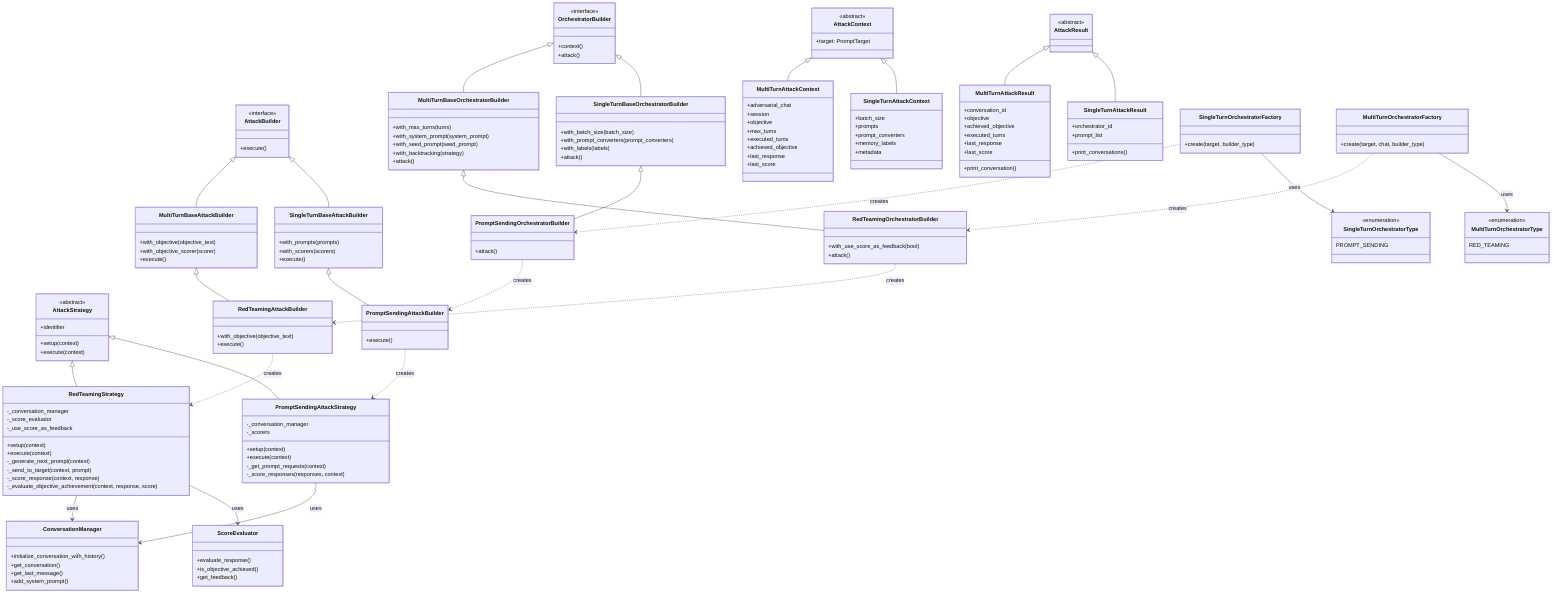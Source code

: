 classDiagram
    %% Base Abstract Classes
    class AttackContext {
        <<abstract>>
        +target: PromptTarget
    }
    
    class AttackResult {
        <<abstract>>
    }
    
    class OrchestratorBuilder {
        <<interface>>
        +context()
        +attack()
    }
    
    class AttackBuilder {
        <<interface>>
        +execute()
    }
    
    class AttackStrategy {
        <<abstract>>
        +identifier
        +setup(context)
        +execute(context)
    }
    
    %% Base Implementation Classes
    class MultiTurnBaseOrchestratorBuilder {
        +with_max_turns(turns)
        +with_system_prompt(system_prompt)
        +with_seed_prompt(seed_prompt)
        +with_backtracking(strategy)
        +attack()
    }
    
    class MultiTurnBaseAttackBuilder {
        +with_objective(objective_text)
        +with_objective_scorer(scorer)
        +execute()
    }
    
    class SingleTurnBaseOrchestratorBuilder {
        +with_batch_size(batch_size)
        +with_prompt_converters(prompt_converters)
        +with_labels(labels)
        +attack()
    }
    
    class SingleTurnBaseAttackBuilder {
        +with_prompts(prompts)
        +with_scorers(scorers)
        +execute()
    }
    
    %% Concrete Implementation Classes
    class RedTeamingOrchestratorBuilder {
        +with_use_score_as_feedback(bool)
        +attack()
    }
    
    class RedTeamingAttackBuilder {
        +with_objective(objective_text)
        +execute()
    }
    
    class RedTeamingStrategy {
        -_conversation_manager
        -_score_evaluator
        -_use_score_as_feedback
        +setup(context)
        +execute(context)
        -_generate_next_prompt(context)
        -_send_to_target(context, prompt)
        -_score_response(context, response)
        -_evaluate_objective_achievement(context, response, score)
    }
    
    class PromptSendingOrchestratorBuilder {
        +attack()
    }
    
    class PromptSendingAttackBuilder {
        +execute()
    }
    
    class PromptSendingAttackStrategy {
        -_conversation_manager
        -_scorers
        +setup(context)
        +execute(context)
        -_get_prompt_requests(context)
        -_score_responses(responses, context)
    }
    
    %% Context/Result classes
    class MultiTurnAttackContext {
        +adversarial_chat
        +session
        +objective
        +max_turns
        +executed_turns
        +achieved_objective
        +last_response
        +last_score
    }
    
    class MultiTurnAttackResult {
        +conversation_id
        +objective
        +achieved_objective
        +executed_turns
        +last_response
        +last_score
        +print_conversation()
    }
    
    class SingleTurnAttackContext {
        +batch_size
        +prompts
        +prompt_converters
        +memory_labels
        +metadata
    }
    
    class SingleTurnAttackResult {
        +orchestrator_id
        +prompt_list
        +print_conversations()
    }
    
    %% Factories
    class SingleTurnOrchestratorFactory {
        +create(target, builder_type)
    }
    
    class MultiTurnOrchestratorFactory {
        +create(target, chat, builder_type)
    }
    
    %% Enums
    class SingleTurnOrchestratorType {
        <<enumeration>>
        PROMPT_SENDING
    }
    
    class MultiTurnOrchestratorType {
        <<enumeration>>
        RED_TEAMING
    }
    
    %% Component Classes
    class ConversationManager {
        +initialize_conversation_with_history()
        +get_conversation()
        +get_last_message()
        +add_system_prompt()
    }
    
    class ScoreEvaluator {
        +evaluate_response()
        +is_objective_achieved()
        +get_feedback()
    }
    
    %% Relationships
    AttackContext <|-- MultiTurnAttackContext
    AttackContext <|-- SingleTurnAttackContext
    
    AttackResult <|-- MultiTurnAttackResult
    AttackResult <|-- SingleTurnAttackResult
    
    OrchestratorBuilder <|-- MultiTurnBaseOrchestratorBuilder
    OrchestratorBuilder <|-- SingleTurnBaseOrchestratorBuilder
    
    AttackBuilder <|-- MultiTurnBaseAttackBuilder
    AttackBuilder <|-- SingleTurnBaseAttackBuilder
    
    MultiTurnBaseOrchestratorBuilder <|-- RedTeamingOrchestratorBuilder
    MultiTurnBaseAttackBuilder <|-- RedTeamingAttackBuilder
    
    SingleTurnBaseOrchestratorBuilder <|-- PromptSendingOrchestratorBuilder
    SingleTurnBaseAttackBuilder <|-- PromptSendingAttackBuilder
    
    AttackStrategy <|-- RedTeamingStrategy
    AttackStrategy <|-- PromptSendingAttackStrategy
    
    RedTeamingOrchestratorBuilder ..> RedTeamingAttackBuilder : creates
    PromptSendingOrchestratorBuilder ..> PromptSendingAttackBuilder : creates
    
    RedTeamingAttackBuilder ..> RedTeamingStrategy : creates
    PromptSendingAttackBuilder ..> PromptSendingAttackStrategy : creates
    
    RedTeamingStrategy --> ConversationManager : uses
    RedTeamingStrategy --> ScoreEvaluator : uses
    PromptSendingAttackStrategy --> ConversationManager : uses
    
    MultiTurnOrchestratorFactory ..> RedTeamingOrchestratorBuilder : creates
    SingleTurnOrchestratorFactory ..> PromptSendingOrchestratorBuilder : creates
    
    MultiTurnOrchestratorFactory --> MultiTurnOrchestratorType : uses
    SingleTurnOrchestratorFactory --> SingleTurnOrchestratorType : uses